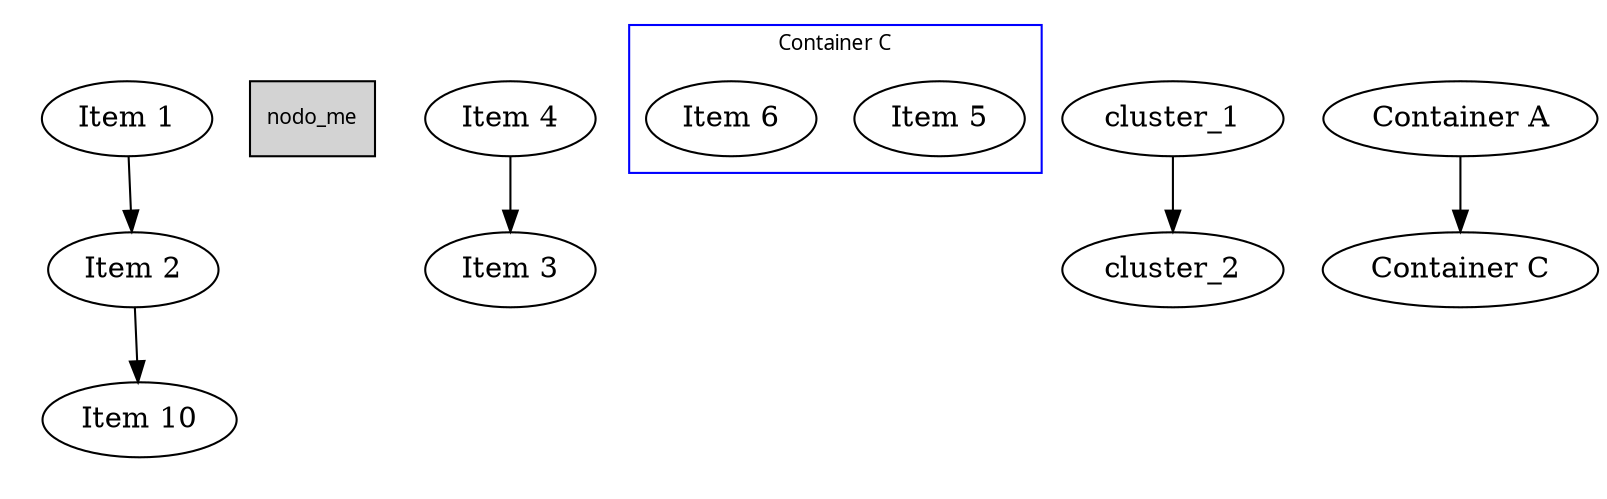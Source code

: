digraph G {

    graph [fontsize=10 fontname="Verdana"];
    nodo_me [shape=record fontsize=10 fontname="Verdana"];

    subgraph cluster_0 {
        nodo_me [style=filled];
        "Item 1" "Item 2" "Item 10";
        color=white;
    }

    subgraph cluster_1 {
        nodo_me [style=filled];
        "Item 3" "Item 4";
        color=white;
    }

    subgraph cluster_2 {
        nodo_me [style=filled];
        "Item 5" "Item 6";
        label = "Container C";
        color=blue;
        
    }

    // Renders fine
    "Item 1" -> "Item 2";
    "Item 2" -> "Item 10";
    "Item 4" -> "Item 3";

    // Both of these create new nodo_mes
    cluster_1 -> cluster_2;
    "Container A" -> "Container C";
}